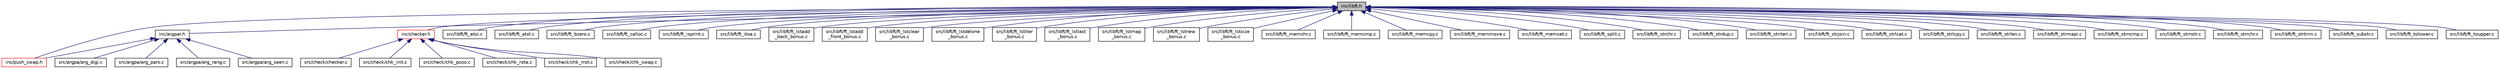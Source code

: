 digraph "inc/libft.h"
{
 // LATEX_PDF_SIZE
  edge [fontname="Helvetica",fontsize="10",labelfontname="Helvetica",labelfontsize="10"];
  node [fontname="Helvetica",fontsize="10",shape=record];
  Node1 [label="inc/libft.h",height=0.2,width=0.4,color="black", fillcolor="grey75", style="filled", fontcolor="black",tooltip=" "];
  Node1 -> Node2 [dir="back",color="midnightblue",fontsize="10",style="solid",fontname="Helvetica"];
  Node2 [label="inc/argpar.h",height=0.2,width=0.4,color="black", fillcolor="white", style="filled",URL="$d7/db5/argpar_8h.html",tooltip=" "];
  Node2 -> Node3 [dir="back",color="midnightblue",fontsize="10",style="solid",fontname="Helvetica"];
  Node3 [label="inc/push_swap.h",height=0.2,width=0.4,color="red", fillcolor="white", style="filled",URL="$de/d06/push__swap_8h.html",tooltip=" "];
  Node2 -> Node11 [dir="back",color="midnightblue",fontsize="10",style="solid",fontname="Helvetica"];
  Node11 [label="src/argpa/arg_digi.c",height=0.2,width=0.4,color="black", fillcolor="white", style="filled",URL="$d0/d65/arg__digi_8c.html",tooltip=" "];
  Node2 -> Node12 [dir="back",color="midnightblue",fontsize="10",style="solid",fontname="Helvetica"];
  Node12 [label="src/argpa/arg_pars.c",height=0.2,width=0.4,color="black", fillcolor="white", style="filled",URL="$d5/d07/arg__pars_8c.html",tooltip=" "];
  Node2 -> Node13 [dir="back",color="midnightblue",fontsize="10",style="solid",fontname="Helvetica"];
  Node13 [label="src/argpa/arg_rang.c",height=0.2,width=0.4,color="black", fillcolor="white", style="filled",URL="$dd/dd3/arg__rang_8c.html",tooltip="arg_range_int() check if arg fits in the integer range."];
  Node2 -> Node14 [dir="back",color="midnightblue",fontsize="10",style="solid",fontname="Helvetica"];
  Node14 [label="src/argpa/arg_seen.c",height=0.2,width=0.4,color="black", fillcolor="white", style="filled",URL="$d0/d6e/arg__seen_8c.html",tooltip="arg_seen() check if num has been previously seen in the arguments."];
  Node1 -> Node15 [dir="back",color="midnightblue",fontsize="10",style="solid",fontname="Helvetica"];
  Node15 [label="inc/checker.h",height=0.2,width=0.4,color="red", fillcolor="white", style="filled",URL="$d4/ddc/checker_8h.html",tooltip=" "];
  Node15 -> Node16 [dir="back",color="midnightblue",fontsize="10",style="solid",fontname="Helvetica"];
  Node16 [label="src/check/checker.c",height=0.2,width=0.4,color="black", fillcolor="white", style="filled",URL="$d1/dbc/checker_8c.html",tooltip=" "];
  Node15 -> Node17 [dir="back",color="midnightblue",fontsize="10",style="solid",fontname="Helvetica"];
  Node17 [label="src/check/chk_init.c",height=0.2,width=0.4,color="black", fillcolor="white", style="filled",URL="$dc/d77/chk__init_8c.html",tooltip=" "];
  Node15 -> Node18 [dir="back",color="midnightblue",fontsize="10",style="solid",fontname="Helvetica"];
  Node18 [label="src/check/chk_psoo.c",height=0.2,width=0.4,color="black", fillcolor="white", style="filled",URL="$da/d9b/chk__psoo_8c.html",tooltip=" "];
  Node15 -> Node19 [dir="back",color="midnightblue",fontsize="10",style="solid",fontname="Helvetica"];
  Node19 [label="src/check/chk_rota.c",height=0.2,width=0.4,color="black", fillcolor="white", style="filled",URL="$d1/dd8/chk__rota_8c.html",tooltip=" "];
  Node15 -> Node20 [dir="back",color="midnightblue",fontsize="10",style="solid",fontname="Helvetica"];
  Node20 [label="src/check/chk_rrot.c",height=0.2,width=0.4,color="black", fillcolor="white", style="filled",URL="$d2/d94/chk__rrot_8c.html",tooltip=" "];
  Node15 -> Node21 [dir="back",color="midnightblue",fontsize="10",style="solid",fontname="Helvetica"];
  Node21 [label="src/check/chk_swap.c",height=0.2,width=0.4,color="black", fillcolor="white", style="filled",URL="$dc/dca/chk__swap_8c.html",tooltip=" "];
  Node1 -> Node3 [dir="back",color="midnightblue",fontsize="10",style="solid",fontname="Helvetica"];
  Node1 -> Node23 [dir="back",color="midnightblue",fontsize="10",style="solid",fontname="Helvetica"];
  Node23 [label="src/libft/ft_atoi.c",height=0.2,width=0.4,color="black", fillcolor="white", style="filled",URL="$d1/dab/ft__atoi_8c.html",tooltip=" "];
  Node1 -> Node24 [dir="back",color="midnightblue",fontsize="10",style="solid",fontname="Helvetica"];
  Node24 [label="src/libft/ft_atol.c",height=0.2,width=0.4,color="black", fillcolor="white", style="filled",URL="$d8/d52/ft__atol_8c.html",tooltip=" "];
  Node1 -> Node25 [dir="back",color="midnightblue",fontsize="10",style="solid",fontname="Helvetica"];
  Node25 [label="src/libft/ft_bzero.c",height=0.2,width=0.4,color="black", fillcolor="white", style="filled",URL="$dc/d82/ft__bzero_8c.html",tooltip=" "];
  Node1 -> Node26 [dir="back",color="midnightblue",fontsize="10",style="solid",fontname="Helvetica"];
  Node26 [label="src/libft/ft_calloc.c",height=0.2,width=0.4,color="black", fillcolor="white", style="filled",URL="$d2/d18/ft__calloc_8c.html",tooltip=" "];
  Node1 -> Node27 [dir="back",color="midnightblue",fontsize="10",style="solid",fontname="Helvetica"];
  Node27 [label="src/libft/ft_isprint.c",height=0.2,width=0.4,color="black", fillcolor="white", style="filled",URL="$d2/dc6/ft__isprint_8c.html",tooltip=" "];
  Node1 -> Node28 [dir="back",color="midnightblue",fontsize="10",style="solid",fontname="Helvetica"];
  Node28 [label="src/libft/ft_itoa.c",height=0.2,width=0.4,color="black", fillcolor="white", style="filled",URL="$d1/d7c/ft__itoa_8c.html",tooltip=" "];
  Node1 -> Node29 [dir="back",color="midnightblue",fontsize="10",style="solid",fontname="Helvetica"];
  Node29 [label="src/libft/ft_lstadd\l_back_bonus.c",height=0.2,width=0.4,color="black", fillcolor="white", style="filled",URL="$d1/d14/ft__lstadd__back__bonus_8c.html",tooltip=" "];
  Node1 -> Node30 [dir="back",color="midnightblue",fontsize="10",style="solid",fontname="Helvetica"];
  Node30 [label="src/libft/ft_lstadd\l_front_bonus.c",height=0.2,width=0.4,color="black", fillcolor="white", style="filled",URL="$df/d36/ft__lstadd__front__bonus_8c.html",tooltip=" "];
  Node1 -> Node31 [dir="back",color="midnightblue",fontsize="10",style="solid",fontname="Helvetica"];
  Node31 [label="src/libft/ft_lstclear\l_bonus.c",height=0.2,width=0.4,color="black", fillcolor="white", style="filled",URL="$da/dfa/ft__lstclear__bonus_8c.html",tooltip=" "];
  Node1 -> Node32 [dir="back",color="midnightblue",fontsize="10",style="solid",fontname="Helvetica"];
  Node32 [label="src/libft/ft_lstdelone\l_bonus.c",height=0.2,width=0.4,color="black", fillcolor="white", style="filled",URL="$df/dd6/ft__lstdelone__bonus_8c.html",tooltip=" "];
  Node1 -> Node33 [dir="back",color="midnightblue",fontsize="10",style="solid",fontname="Helvetica"];
  Node33 [label="src/libft/ft_lstiter\l_bonus.c",height=0.2,width=0.4,color="black", fillcolor="white", style="filled",URL="$d6/d06/ft__lstiter__bonus_8c.html",tooltip=" "];
  Node1 -> Node34 [dir="back",color="midnightblue",fontsize="10",style="solid",fontname="Helvetica"];
  Node34 [label="src/libft/ft_lstlast\l_bonus.c",height=0.2,width=0.4,color="black", fillcolor="white", style="filled",URL="$df/d16/ft__lstlast__bonus_8c.html",tooltip=" "];
  Node1 -> Node35 [dir="back",color="midnightblue",fontsize="10",style="solid",fontname="Helvetica"];
  Node35 [label="src/libft/ft_lstmap\l_bonus.c",height=0.2,width=0.4,color="black", fillcolor="white", style="filled",URL="$d7/de3/ft__lstmap__bonus_8c.html",tooltip=" "];
  Node1 -> Node36 [dir="back",color="midnightblue",fontsize="10",style="solid",fontname="Helvetica"];
  Node36 [label="src/libft/ft_lstnew\l_bonus.c",height=0.2,width=0.4,color="black", fillcolor="white", style="filled",URL="$db/d40/ft__lstnew__bonus_8c.html",tooltip=" "];
  Node1 -> Node37 [dir="back",color="midnightblue",fontsize="10",style="solid",fontname="Helvetica"];
  Node37 [label="src/libft/ft_lstsize\l_bonus.c",height=0.2,width=0.4,color="black", fillcolor="white", style="filled",URL="$d4/df0/ft__lstsize__bonus_8c.html",tooltip=" "];
  Node1 -> Node38 [dir="back",color="midnightblue",fontsize="10",style="solid",fontname="Helvetica"];
  Node38 [label="src/libft/ft_memchr.c",height=0.2,width=0.4,color="black", fillcolor="white", style="filled",URL="$d2/d08/ft__memchr_8c.html",tooltip=" "];
  Node1 -> Node39 [dir="back",color="midnightblue",fontsize="10",style="solid",fontname="Helvetica"];
  Node39 [label="src/libft/ft_memcmp.c",height=0.2,width=0.4,color="black", fillcolor="white", style="filled",URL="$d5/d76/ft__memcmp_8c.html",tooltip=" "];
  Node1 -> Node40 [dir="back",color="midnightblue",fontsize="10",style="solid",fontname="Helvetica"];
  Node40 [label="src/libft/ft_memcpy.c",height=0.2,width=0.4,color="black", fillcolor="white", style="filled",URL="$d5/dee/ft__memcpy_8c.html",tooltip=" "];
  Node1 -> Node41 [dir="back",color="midnightblue",fontsize="10",style="solid",fontname="Helvetica"];
  Node41 [label="src/libft/ft_memmove.c",height=0.2,width=0.4,color="black", fillcolor="white", style="filled",URL="$df/d9b/ft__memmove_8c.html",tooltip=" "];
  Node1 -> Node42 [dir="back",color="midnightblue",fontsize="10",style="solid",fontname="Helvetica"];
  Node42 [label="src/libft/ft_memset.c",height=0.2,width=0.4,color="black", fillcolor="white", style="filled",URL="$d0/d51/ft__memset_8c.html",tooltip=" "];
  Node1 -> Node43 [dir="back",color="midnightblue",fontsize="10",style="solid",fontname="Helvetica"];
  Node43 [label="src/libft/ft_split.c",height=0.2,width=0.4,color="black", fillcolor="white", style="filled",URL="$d0/d42/ft__split_8c.html",tooltip=" "];
  Node1 -> Node44 [dir="back",color="midnightblue",fontsize="10",style="solid",fontname="Helvetica"];
  Node44 [label="src/libft/ft_strchr.c",height=0.2,width=0.4,color="black", fillcolor="white", style="filled",URL="$d0/d47/ft__strchr_8c.html",tooltip=" "];
  Node1 -> Node45 [dir="back",color="midnightblue",fontsize="10",style="solid",fontname="Helvetica"];
  Node45 [label="src/libft/ft_strdup.c",height=0.2,width=0.4,color="black", fillcolor="white", style="filled",URL="$de/dcf/ft__strdup_8c.html",tooltip=" "];
  Node1 -> Node46 [dir="back",color="midnightblue",fontsize="10",style="solid",fontname="Helvetica"];
  Node46 [label="src/libft/ft_striteri.c",height=0.2,width=0.4,color="black", fillcolor="white", style="filled",URL="$d0/dce/ft__striteri_8c.html",tooltip=" "];
  Node1 -> Node47 [dir="back",color="midnightblue",fontsize="10",style="solid",fontname="Helvetica"];
  Node47 [label="src/libft/ft_strjoin.c",height=0.2,width=0.4,color="black", fillcolor="white", style="filled",URL="$d1/d5a/ft__strjoin_8c.html",tooltip=" "];
  Node1 -> Node48 [dir="back",color="midnightblue",fontsize="10",style="solid",fontname="Helvetica"];
  Node48 [label="src/libft/ft_strlcat.c",height=0.2,width=0.4,color="black", fillcolor="white", style="filled",URL="$d8/d74/ft__strlcat_8c.html",tooltip=" "];
  Node1 -> Node49 [dir="back",color="midnightblue",fontsize="10",style="solid",fontname="Helvetica"];
  Node49 [label="src/libft/ft_strlcpy.c",height=0.2,width=0.4,color="black", fillcolor="white", style="filled",URL="$d5/dd7/ft__strlcpy_8c.html",tooltip=" "];
  Node1 -> Node50 [dir="back",color="midnightblue",fontsize="10",style="solid",fontname="Helvetica"];
  Node50 [label="src/libft/ft_strlen.c",height=0.2,width=0.4,color="black", fillcolor="white", style="filled",URL="$d7/d85/ft__strlen_8c.html",tooltip=" "];
  Node1 -> Node51 [dir="back",color="midnightblue",fontsize="10",style="solid",fontname="Helvetica"];
  Node51 [label="src/libft/ft_strmapi.c",height=0.2,width=0.4,color="black", fillcolor="white", style="filled",URL="$da/db6/ft__strmapi_8c.html",tooltip=" "];
  Node1 -> Node52 [dir="back",color="midnightblue",fontsize="10",style="solid",fontname="Helvetica"];
  Node52 [label="src/libft/ft_strncmp.c",height=0.2,width=0.4,color="black", fillcolor="white", style="filled",URL="$d0/d75/ft__strncmp_8c.html",tooltip=" "];
  Node1 -> Node53 [dir="back",color="midnightblue",fontsize="10",style="solid",fontname="Helvetica"];
  Node53 [label="src/libft/ft_strnstr.c",height=0.2,width=0.4,color="black", fillcolor="white", style="filled",URL="$db/d37/ft__strnstr_8c.html",tooltip=" "];
  Node1 -> Node54 [dir="back",color="midnightblue",fontsize="10",style="solid",fontname="Helvetica"];
  Node54 [label="src/libft/ft_strrchr.c",height=0.2,width=0.4,color="black", fillcolor="white", style="filled",URL="$d8/dc5/ft__strrchr_8c.html",tooltip=" "];
  Node1 -> Node55 [dir="back",color="midnightblue",fontsize="10",style="solid",fontname="Helvetica"];
  Node55 [label="src/libft/ft_strtrim.c",height=0.2,width=0.4,color="black", fillcolor="white", style="filled",URL="$d9/de5/ft__strtrim_8c.html",tooltip=" "];
  Node1 -> Node56 [dir="back",color="midnightblue",fontsize="10",style="solid",fontname="Helvetica"];
  Node56 [label="src/libft/ft_substr.c",height=0.2,width=0.4,color="black", fillcolor="white", style="filled",URL="$d1/d82/ft__substr_8c.html",tooltip=" "];
  Node1 -> Node57 [dir="back",color="midnightblue",fontsize="10",style="solid",fontname="Helvetica"];
  Node57 [label="src/libft/ft_tolower.c",height=0.2,width=0.4,color="black", fillcolor="white", style="filled",URL="$dc/d23/ft__tolower_8c.html",tooltip=" "];
  Node1 -> Node58 [dir="back",color="midnightblue",fontsize="10",style="solid",fontname="Helvetica"];
  Node58 [label="src/libft/ft_toupper.c",height=0.2,width=0.4,color="black", fillcolor="white", style="filled",URL="$d4/d00/ft__toupper_8c.html",tooltip=" "];
}
